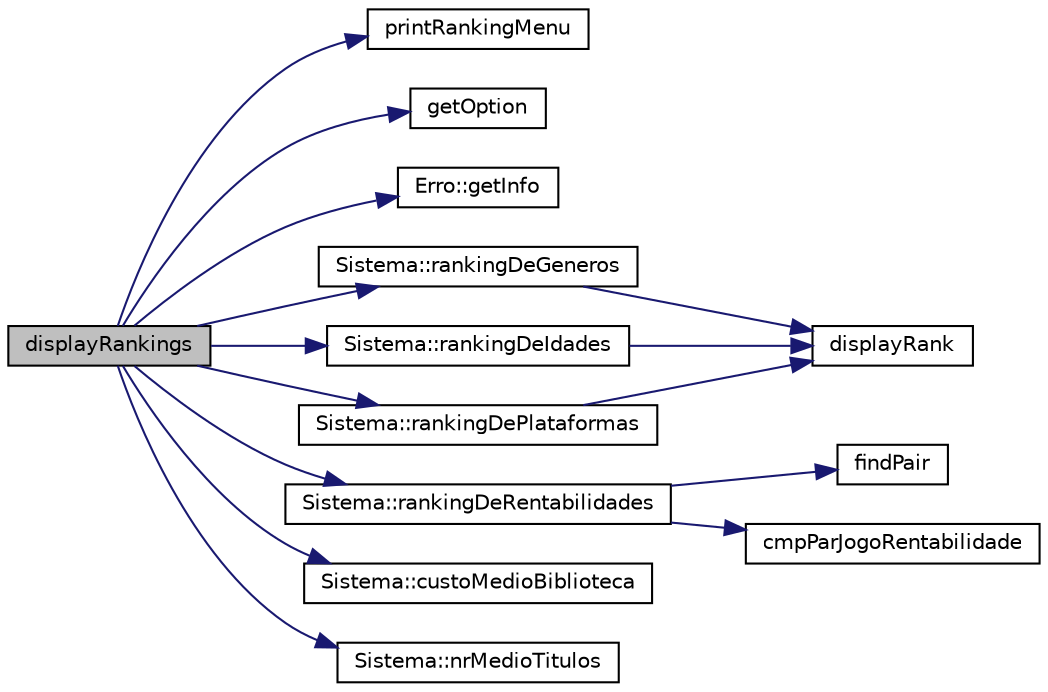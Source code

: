 digraph "displayRankings"
{
  edge [fontname="Helvetica",fontsize="10",labelfontname="Helvetica",labelfontsize="10"];
  node [fontname="Helvetica",fontsize="10",shape=record];
  rankdir="LR";
  Node53 [label="displayRankings",height=0.2,width=0.4,color="black", fillcolor="grey75", style="filled", fontcolor="black"];
  Node53 -> Node54 [color="midnightblue",fontsize="10",style="solid",fontname="Helvetica"];
  Node54 [label="printRankingMenu",height=0.2,width=0.4,color="black", fillcolor="white", style="filled",URL="$main_8cpp.html#a3da8cb0d6e5160fb3cf923a352965ff4"];
  Node53 -> Node55 [color="midnightblue",fontsize="10",style="solid",fontname="Helvetica"];
  Node55 [label="getOption",height=0.2,width=0.4,color="black", fillcolor="white", style="filled",URL="$main_8cpp.html#a69864162453f9299380c3c91be8fdca4"];
  Node53 -> Node56 [color="midnightblue",fontsize="10",style="solid",fontname="Helvetica"];
  Node56 [label="Erro::getInfo",height=0.2,width=0.4,color="black", fillcolor="white", style="filled",URL="$class_erro.html#abfc1e9735b259d88bb97828a23164eb0",tooltip="Permite obter a descrição do Erro. "];
  Node53 -> Node57 [color="midnightblue",fontsize="10",style="solid",fontname="Helvetica"];
  Node57 [label="Sistema::rankingDeGeneros",height=0.2,width=0.4,color="black", fillcolor="white", style="filled",URL="$class_sistema.html#afc03af6008df8639b1d1878388f70886",tooltip="Mostra o ranking de popularidade de generos. "];
  Node57 -> Node58 [color="midnightblue",fontsize="10",style="solid",fontname="Helvetica"];
  Node58 [label="displayRank",height=0.2,width=0.4,color="black", fillcolor="white", style="filled",URL="$_sistema_8cpp.html#a9a4d5048551696a97f3dfff84b4d736d"];
  Node53 -> Node59 [color="midnightblue",fontsize="10",style="solid",fontname="Helvetica"];
  Node59 [label="Sistema::rankingDeIdades",height=0.2,width=0.4,color="black", fillcolor="white", style="filled",URL="$class_sistema.html#a922993ab8f9dd2e8eb853edf3172543b",tooltip="Mostra o ranking de popularidade de idades. "];
  Node59 -> Node58 [color="midnightblue",fontsize="10",style="solid",fontname="Helvetica"];
  Node53 -> Node60 [color="midnightblue",fontsize="10",style="solid",fontname="Helvetica"];
  Node60 [label="Sistema::rankingDePlataformas",height=0.2,width=0.4,color="black", fillcolor="white", style="filled",URL="$class_sistema.html#a6e4c08a6ee3c8f5721e46f64823fd6a3",tooltip="Mostra o ranking de popularidade de plataformas. "];
  Node60 -> Node58 [color="midnightblue",fontsize="10",style="solid",fontname="Helvetica"];
  Node53 -> Node61 [color="midnightblue",fontsize="10",style="solid",fontname="Helvetica"];
  Node61 [label="Sistema::rankingDeRentabilidades",height=0.2,width=0.4,color="black", fillcolor="white", style="filled",URL="$class_sistema.html#a6fb78c2cafbf5b6703d126ef43ba43f0",tooltip="Mostra o ranking de titulos por rentabilidade. "];
  Node61 -> Node62 [color="midnightblue",fontsize="10",style="solid",fontname="Helvetica"];
  Node62 [label="findPair",height=0.2,width=0.4,color="black", fillcolor="white", style="filled",URL="$_sistema_8cpp.html#a466ff65ea754156e5bfa50747f1015b4"];
  Node61 -> Node63 [color="midnightblue",fontsize="10",style="solid",fontname="Helvetica"];
  Node63 [label="cmpParJogoRentabilidade",height=0.2,width=0.4,color="black", fillcolor="white", style="filled",URL="$_sistema_8cpp.html#a3236be9bb24a1c78a5a87e45410380de"];
  Node53 -> Node64 [color="midnightblue",fontsize="10",style="solid",fontname="Helvetica"];
  Node64 [label="Sistema::custoMedioBiblioteca",height=0.2,width=0.4,color="black", fillcolor="white", style="filled",URL="$class_sistema.html#ab5d9cff098cf2551f1c31d2ba720fb3c",tooltip="Custo meido de uma biblioteca. "];
  Node53 -> Node65 [color="midnightblue",fontsize="10",style="solid",fontname="Helvetica"];
  Node65 [label="Sistema::nrMedioTitulos",height=0.2,width=0.4,color="black", fillcolor="white", style="filled",URL="$class_sistema.html#a588450a81753c22b0454580fde17a7a7",tooltip="Numero medio de titulos nas bibliotecas dos utilizadores do sistema. "];
}
